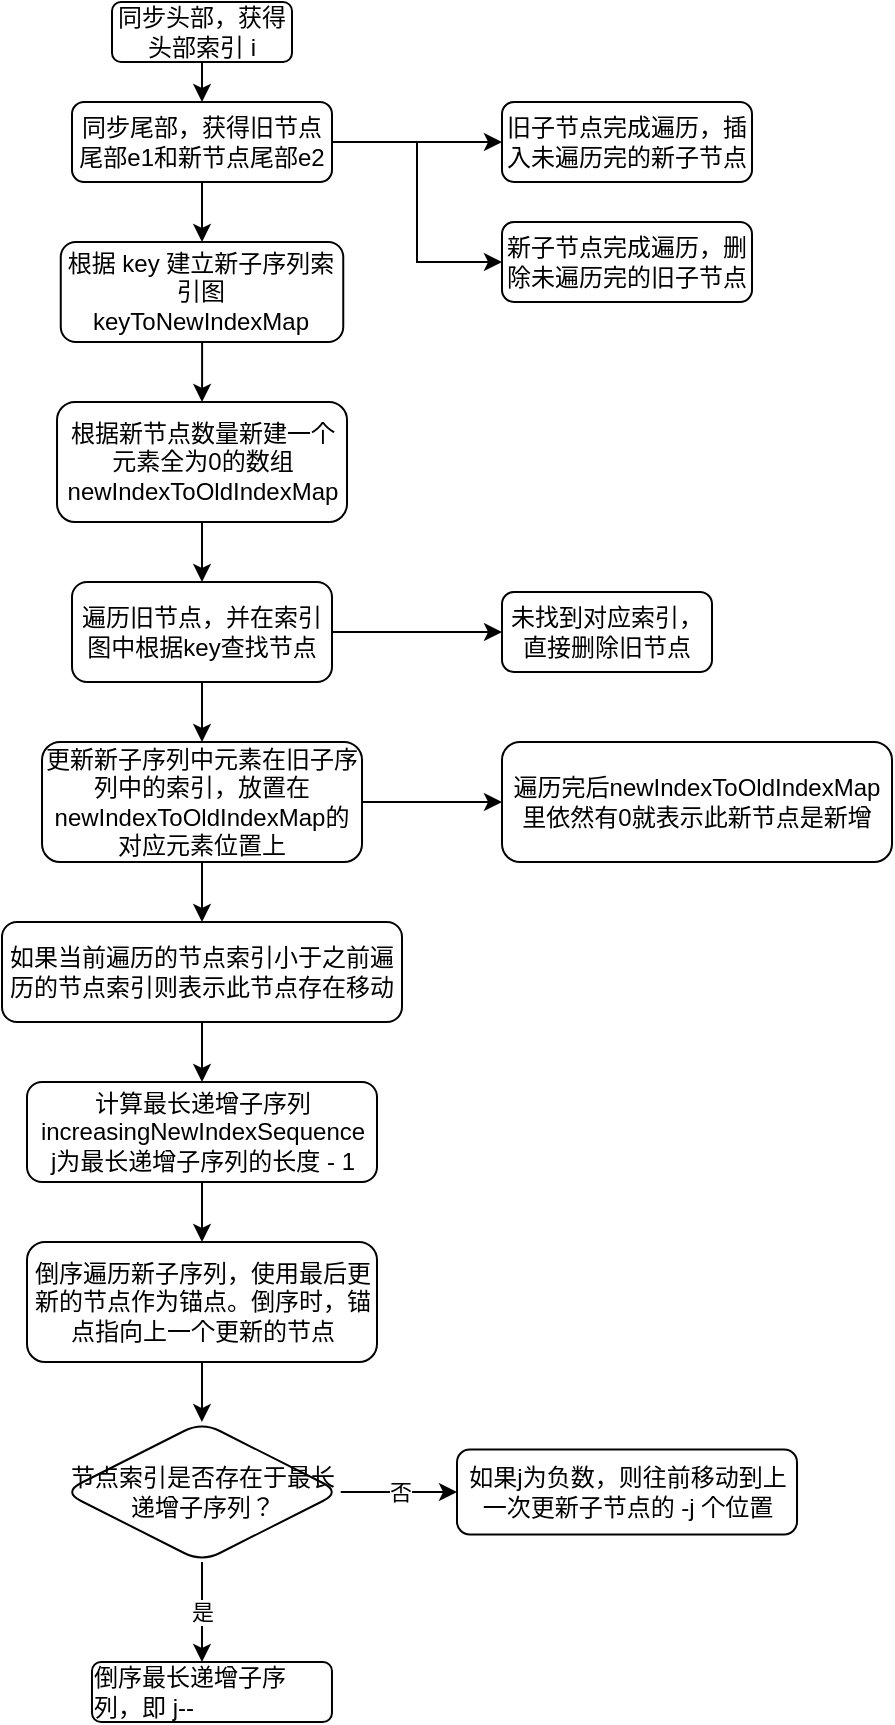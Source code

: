 <mxfile version="20.7.4" type="device"><diagram id="C5RBs43oDa-KdzZeNtuy" name="Page-1"><mxGraphModel dx="905" dy="902" grid="1" gridSize="10" guides="1" tooltips="1" connect="1" arrows="1" fold="1" page="1" pageScale="1" pageWidth="827" pageHeight="1169" math="0" shadow="0"><root><mxCell id="WIyWlLk6GJQsqaUBKTNV-0"/><mxCell id="WIyWlLk6GJQsqaUBKTNV-1" parent="WIyWlLk6GJQsqaUBKTNV-0"/><mxCell id="IpLOfgCtmriJE1MpMCoJ-2" style="edgeStyle=orthogonalEdgeStyle;rounded=0;orthogonalLoop=1;jettySize=auto;html=1;exitX=0.5;exitY=1;exitDx=0;exitDy=0;entryX=0.5;entryY=0;entryDx=0;entryDy=0;" edge="1" parent="WIyWlLk6GJQsqaUBKTNV-1" source="WIyWlLk6GJQsqaUBKTNV-3" target="IpLOfgCtmriJE1MpMCoJ-0"><mxGeometry relative="1" as="geometry"/></mxCell><mxCell id="WIyWlLk6GJQsqaUBKTNV-3" value="同步头部，获得头部索引 i" style="rounded=1;whiteSpace=wrap;html=1;fontSize=12;glass=0;strokeWidth=1;shadow=0;" parent="WIyWlLk6GJQsqaUBKTNV-1" vertex="1"><mxGeometry x="170" y="80" width="90" height="30" as="geometry"/></mxCell><mxCell id="IpLOfgCtmriJE1MpMCoJ-7" value="" style="edgeStyle=orthogonalEdgeStyle;rounded=0;orthogonalLoop=1;jettySize=auto;html=1;" edge="1" parent="WIyWlLk6GJQsqaUBKTNV-1" source="IpLOfgCtmriJE1MpMCoJ-0" target="IpLOfgCtmriJE1MpMCoJ-6"><mxGeometry relative="1" as="geometry"/></mxCell><mxCell id="IpLOfgCtmriJE1MpMCoJ-9" style="edgeStyle=orthogonalEdgeStyle;rounded=0;orthogonalLoop=1;jettySize=auto;html=1;exitX=1;exitY=0.5;exitDx=0;exitDy=0;entryX=0;entryY=0.5;entryDx=0;entryDy=0;" edge="1" parent="WIyWlLk6GJQsqaUBKTNV-1" source="IpLOfgCtmriJE1MpMCoJ-0" target="IpLOfgCtmriJE1MpMCoJ-8"><mxGeometry relative="1" as="geometry"/></mxCell><mxCell id="IpLOfgCtmriJE1MpMCoJ-10" style="edgeStyle=orthogonalEdgeStyle;rounded=0;orthogonalLoop=1;jettySize=auto;html=1;exitX=0.5;exitY=1;exitDx=0;exitDy=0;entryX=0.5;entryY=0;entryDx=0;entryDy=0;" edge="1" parent="WIyWlLk6GJQsqaUBKTNV-1" source="IpLOfgCtmriJE1MpMCoJ-0" target="IpLOfgCtmriJE1MpMCoJ-5"><mxGeometry relative="1" as="geometry"/></mxCell><mxCell id="IpLOfgCtmriJE1MpMCoJ-0" value="同步尾部，获得旧节点尾部e1和新节点尾部e2" style="rounded=1;whiteSpace=wrap;html=1;" vertex="1" parent="WIyWlLk6GJQsqaUBKTNV-1"><mxGeometry x="150" y="130" width="130" height="40" as="geometry"/></mxCell><mxCell id="IpLOfgCtmriJE1MpMCoJ-12" value="" style="edgeStyle=orthogonalEdgeStyle;rounded=0;orthogonalLoop=1;jettySize=auto;html=1;" edge="1" parent="WIyWlLk6GJQsqaUBKTNV-1" source="IpLOfgCtmriJE1MpMCoJ-5" target="IpLOfgCtmriJE1MpMCoJ-11"><mxGeometry relative="1" as="geometry"/></mxCell><mxCell id="IpLOfgCtmriJE1MpMCoJ-5" value="根据 key 建立新子序列索引图&lt;br&gt;keyToNewIndexMap" style="rounded=1;whiteSpace=wrap;html=1;" vertex="1" parent="WIyWlLk6GJQsqaUBKTNV-1"><mxGeometry x="144.38" y="200" width="141.25" height="50" as="geometry"/></mxCell><mxCell id="IpLOfgCtmriJE1MpMCoJ-6" value="旧子节点完成遍历，插入未遍历完的新子节点" style="whiteSpace=wrap;html=1;rounded=1;" vertex="1" parent="WIyWlLk6GJQsqaUBKTNV-1"><mxGeometry x="365" y="130" width="125" height="40" as="geometry"/></mxCell><mxCell id="IpLOfgCtmriJE1MpMCoJ-8" value="新子节点完成遍历，删除未遍历完的旧子节点" style="rounded=1;whiteSpace=wrap;html=1;" vertex="1" parent="WIyWlLk6GJQsqaUBKTNV-1"><mxGeometry x="365" y="190" width="125" height="40" as="geometry"/></mxCell><mxCell id="IpLOfgCtmriJE1MpMCoJ-14" value="" style="edgeStyle=orthogonalEdgeStyle;rounded=0;orthogonalLoop=1;jettySize=auto;html=1;" edge="1" parent="WIyWlLk6GJQsqaUBKTNV-1" source="IpLOfgCtmriJE1MpMCoJ-11" target="IpLOfgCtmriJE1MpMCoJ-13"><mxGeometry relative="1" as="geometry"/></mxCell><mxCell id="IpLOfgCtmriJE1MpMCoJ-11" value="根据新节点数量新建一个元素全为0的数组&lt;br&gt;newIndexToOldIndexMap" style="whiteSpace=wrap;html=1;rounded=1;" vertex="1" parent="WIyWlLk6GJQsqaUBKTNV-1"><mxGeometry x="142.51" y="280" width="145" height="60" as="geometry"/></mxCell><mxCell id="IpLOfgCtmriJE1MpMCoJ-16" value="" style="edgeStyle=orthogonalEdgeStyle;rounded=0;orthogonalLoop=1;jettySize=auto;html=1;" edge="1" parent="WIyWlLk6GJQsqaUBKTNV-1" source="IpLOfgCtmriJE1MpMCoJ-13" target="IpLOfgCtmriJE1MpMCoJ-15"><mxGeometry relative="1" as="geometry"/></mxCell><mxCell id="IpLOfgCtmriJE1MpMCoJ-18" value="" style="edgeStyle=orthogonalEdgeStyle;rounded=0;orthogonalLoop=1;jettySize=auto;html=1;" edge="1" parent="WIyWlLk6GJQsqaUBKTNV-1" source="IpLOfgCtmriJE1MpMCoJ-13" target="IpLOfgCtmriJE1MpMCoJ-17"><mxGeometry relative="1" as="geometry"/></mxCell><mxCell id="IpLOfgCtmriJE1MpMCoJ-13" value="遍历旧节点，并在索引图中根据key查找节点" style="whiteSpace=wrap;html=1;rounded=1;" vertex="1" parent="WIyWlLk6GJQsqaUBKTNV-1"><mxGeometry x="150" y="370" width="130" height="50" as="geometry"/></mxCell><mxCell id="IpLOfgCtmriJE1MpMCoJ-15" value="未找到对应索引，直接删除旧节点" style="whiteSpace=wrap;html=1;rounded=1;" vertex="1" parent="WIyWlLk6GJQsqaUBKTNV-1"><mxGeometry x="365" y="375" width="105" height="40" as="geometry"/></mxCell><mxCell id="IpLOfgCtmriJE1MpMCoJ-22" style="edgeStyle=orthogonalEdgeStyle;rounded=0;orthogonalLoop=1;jettySize=auto;html=1;exitX=1;exitY=0.5;exitDx=0;exitDy=0;entryX=0;entryY=0.5;entryDx=0;entryDy=0;" edge="1" parent="WIyWlLk6GJQsqaUBKTNV-1" source="IpLOfgCtmriJE1MpMCoJ-17" target="IpLOfgCtmriJE1MpMCoJ-19"><mxGeometry relative="1" as="geometry"/></mxCell><mxCell id="IpLOfgCtmriJE1MpMCoJ-24" value="" style="edgeStyle=orthogonalEdgeStyle;rounded=0;orthogonalLoop=1;jettySize=auto;html=1;" edge="1" parent="WIyWlLk6GJQsqaUBKTNV-1" source="IpLOfgCtmriJE1MpMCoJ-17" target="IpLOfgCtmriJE1MpMCoJ-23"><mxGeometry relative="1" as="geometry"/></mxCell><mxCell id="IpLOfgCtmriJE1MpMCoJ-17" value="更新新子序列中元素在旧子序列中的索引，放置在 newIndexToOldIndexMap的对应元素位置上" style="whiteSpace=wrap;html=1;rounded=1;" vertex="1" parent="WIyWlLk6GJQsqaUBKTNV-1"><mxGeometry x="135.01" y="450" width="160" height="60" as="geometry"/></mxCell><mxCell id="IpLOfgCtmriJE1MpMCoJ-19" value="遍历完后newIndexToOldIndexMap 里依然有0就表示此新节点是新增" style="whiteSpace=wrap;html=1;rounded=1;" vertex="1" parent="WIyWlLk6GJQsqaUBKTNV-1"><mxGeometry x="365" y="450" width="195" height="60" as="geometry"/></mxCell><mxCell id="IpLOfgCtmriJE1MpMCoJ-26" value="" style="edgeStyle=orthogonalEdgeStyle;rounded=0;orthogonalLoop=1;jettySize=auto;html=1;" edge="1" parent="WIyWlLk6GJQsqaUBKTNV-1" source="IpLOfgCtmriJE1MpMCoJ-23" target="IpLOfgCtmriJE1MpMCoJ-25"><mxGeometry relative="1" as="geometry"/></mxCell><mxCell id="IpLOfgCtmriJE1MpMCoJ-23" value="如果当前遍历的节点索引小于之前遍历的节点索引则表示此节点存在移动" style="whiteSpace=wrap;html=1;rounded=1;" vertex="1" parent="WIyWlLk6GJQsqaUBKTNV-1"><mxGeometry x="115" y="540" width="200" height="50" as="geometry"/></mxCell><mxCell id="IpLOfgCtmriJE1MpMCoJ-28" value="" style="edgeStyle=orthogonalEdgeStyle;rounded=0;orthogonalLoop=1;jettySize=auto;html=1;" edge="1" parent="WIyWlLk6GJQsqaUBKTNV-1" source="IpLOfgCtmriJE1MpMCoJ-25" target="IpLOfgCtmriJE1MpMCoJ-27"><mxGeometry relative="1" as="geometry"/></mxCell><mxCell id="IpLOfgCtmriJE1MpMCoJ-25" value="计算最长递增子序列increasingNewIndexSequence&lt;br&gt;j为最长递增子序列的长度 - 1" style="whiteSpace=wrap;html=1;rounded=1;" vertex="1" parent="WIyWlLk6GJQsqaUBKTNV-1"><mxGeometry x="127.5" y="620" width="175" height="50" as="geometry"/></mxCell><mxCell id="IpLOfgCtmriJE1MpMCoJ-32" value="" style="edgeStyle=orthogonalEdgeStyle;rounded=0;orthogonalLoop=1;jettySize=auto;html=1;" edge="1" parent="WIyWlLk6GJQsqaUBKTNV-1" source="IpLOfgCtmriJE1MpMCoJ-27" target="IpLOfgCtmriJE1MpMCoJ-31"><mxGeometry relative="1" as="geometry"/></mxCell><mxCell id="IpLOfgCtmriJE1MpMCoJ-27" value="倒序遍历新子序列，使用最后更新的节点作为锚点。倒序时，锚点指向上一个更新的节点" style="whiteSpace=wrap;html=1;rounded=1;" vertex="1" parent="WIyWlLk6GJQsqaUBKTNV-1"><mxGeometry x="127.5" y="700" width="175" height="60" as="geometry"/></mxCell><mxCell id="IpLOfgCtmriJE1MpMCoJ-31" value="节点索引是否存在于最长递增子序列？" style="rhombus;whiteSpace=wrap;html=1;rounded=1;" vertex="1" parent="WIyWlLk6GJQsqaUBKTNV-1"><mxGeometry x="145.62" y="790" width="138.74" height="70" as="geometry"/></mxCell><mxCell id="IpLOfgCtmriJE1MpMCoJ-33" value="" style="endArrow=classic;html=1;rounded=0;exitX=1;exitY=0.5;exitDx=0;exitDy=0;" edge="1" parent="WIyWlLk6GJQsqaUBKTNV-1" source="IpLOfgCtmriJE1MpMCoJ-31" target="IpLOfgCtmriJE1MpMCoJ-37"><mxGeometry relative="1" as="geometry"><mxPoint x="249.99" y="650" as="sourcePoint"/><mxPoint x="339.99" y="825" as="targetPoint"/><Array as="points"/></mxGeometry></mxCell><mxCell id="IpLOfgCtmriJE1MpMCoJ-34" value="否" style="edgeLabel;resizable=0;html=1;align=center;verticalAlign=middle;rounded=1;" connectable="0" vertex="1" parent="IpLOfgCtmriJE1MpMCoJ-33"><mxGeometry relative="1" as="geometry"/></mxCell><mxCell id="IpLOfgCtmriJE1MpMCoJ-35" value="" style="endArrow=classic;html=1;rounded=0;exitX=0.5;exitY=1;exitDx=0;exitDy=0;" edge="1" parent="WIyWlLk6GJQsqaUBKTNV-1" source="IpLOfgCtmriJE1MpMCoJ-31"><mxGeometry relative="1" as="geometry"><mxPoint x="209.99" y="900" as="sourcePoint"/><mxPoint x="214.99" y="910" as="targetPoint"/></mxGeometry></mxCell><mxCell id="IpLOfgCtmriJE1MpMCoJ-36" value="是" style="edgeLabel;resizable=0;html=1;align=center;verticalAlign=middle;rounded=1;" connectable="0" vertex="1" parent="IpLOfgCtmriJE1MpMCoJ-35"><mxGeometry relative="1" as="geometry"/></mxCell><mxCell id="IpLOfgCtmriJE1MpMCoJ-37" value="如果j为负数，则往前移动到上一次更新子节点的 -j 个位置" style="rounded=1;whiteSpace=wrap;html=1;" vertex="1" parent="WIyWlLk6GJQsqaUBKTNV-1"><mxGeometry x="342.5" y="803.75" width="170.01" height="42.5" as="geometry"/></mxCell><mxCell id="IpLOfgCtmriJE1MpMCoJ-38" value="&lt;div style=&quot;text-align: start;&quot;&gt;倒序最长递增子序列，即 j--&lt;/div&gt;" style="rounded=1;whiteSpace=wrap;html=1;" vertex="1" parent="WIyWlLk6GJQsqaUBKTNV-1"><mxGeometry x="159.99" y="910" width="120" height="30" as="geometry"/></mxCell></root></mxGraphModel></diagram></mxfile>